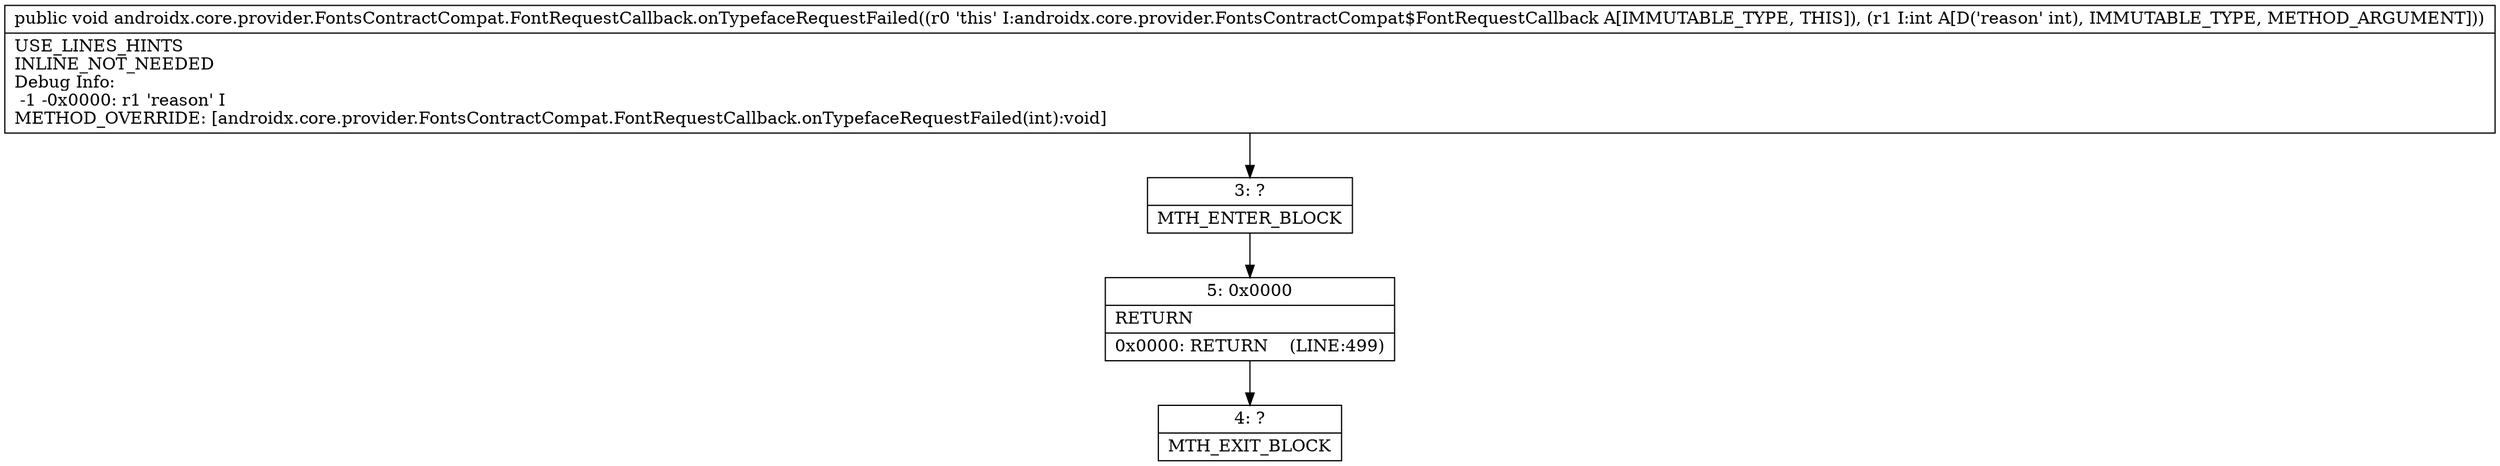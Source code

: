 digraph "CFG forandroidx.core.provider.FontsContractCompat.FontRequestCallback.onTypefaceRequestFailed(I)V" {
Node_3 [shape=record,label="{3\:\ ?|MTH_ENTER_BLOCK\l}"];
Node_5 [shape=record,label="{5\:\ 0x0000|RETURN\l|0x0000: RETURN    (LINE:499)\l}"];
Node_4 [shape=record,label="{4\:\ ?|MTH_EXIT_BLOCK\l}"];
MethodNode[shape=record,label="{public void androidx.core.provider.FontsContractCompat.FontRequestCallback.onTypefaceRequestFailed((r0 'this' I:androidx.core.provider.FontsContractCompat$FontRequestCallback A[IMMUTABLE_TYPE, THIS]), (r1 I:int A[D('reason' int), IMMUTABLE_TYPE, METHOD_ARGUMENT]))  | USE_LINES_HINTS\lINLINE_NOT_NEEDED\lDebug Info:\l  \-1 \-0x0000: r1 'reason' I\lMETHOD_OVERRIDE: [androidx.core.provider.FontsContractCompat.FontRequestCallback.onTypefaceRequestFailed(int):void]\l}"];
MethodNode -> Node_3;Node_3 -> Node_5;
Node_5 -> Node_4;
}

